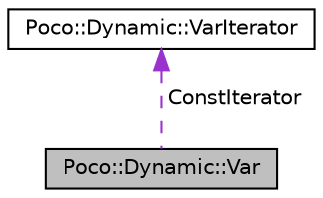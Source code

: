 digraph "Poco::Dynamic::Var"
{
 // LATEX_PDF_SIZE
  edge [fontname="Helvetica",fontsize="10",labelfontname="Helvetica",labelfontsize="10"];
  node [fontname="Helvetica",fontsize="10",shape=record];
  Node1 [label="Poco::Dynamic::Var",height=0.2,width=0.4,color="black", fillcolor="grey75", style="filled", fontcolor="black",tooltip=" "];
  Node2 -> Node1 [dir="back",color="darkorchid3",fontsize="10",style="dashed",label=" ConstIterator" ];
  Node2 [label="Poco::Dynamic::VarIterator",height=0.2,width=0.4,color="black", fillcolor="white", style="filled",URL="$classPoco_1_1Dynamic_1_1VarIterator.html",tooltip="VarIterator class."];
}
